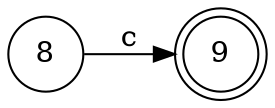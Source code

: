 digraph automata1 {
	rankdir=LR
	8 [label=8 shape=circle]
	9 [label=9 shape=doublecircle]
	8 -> 9 [label=c]
}
